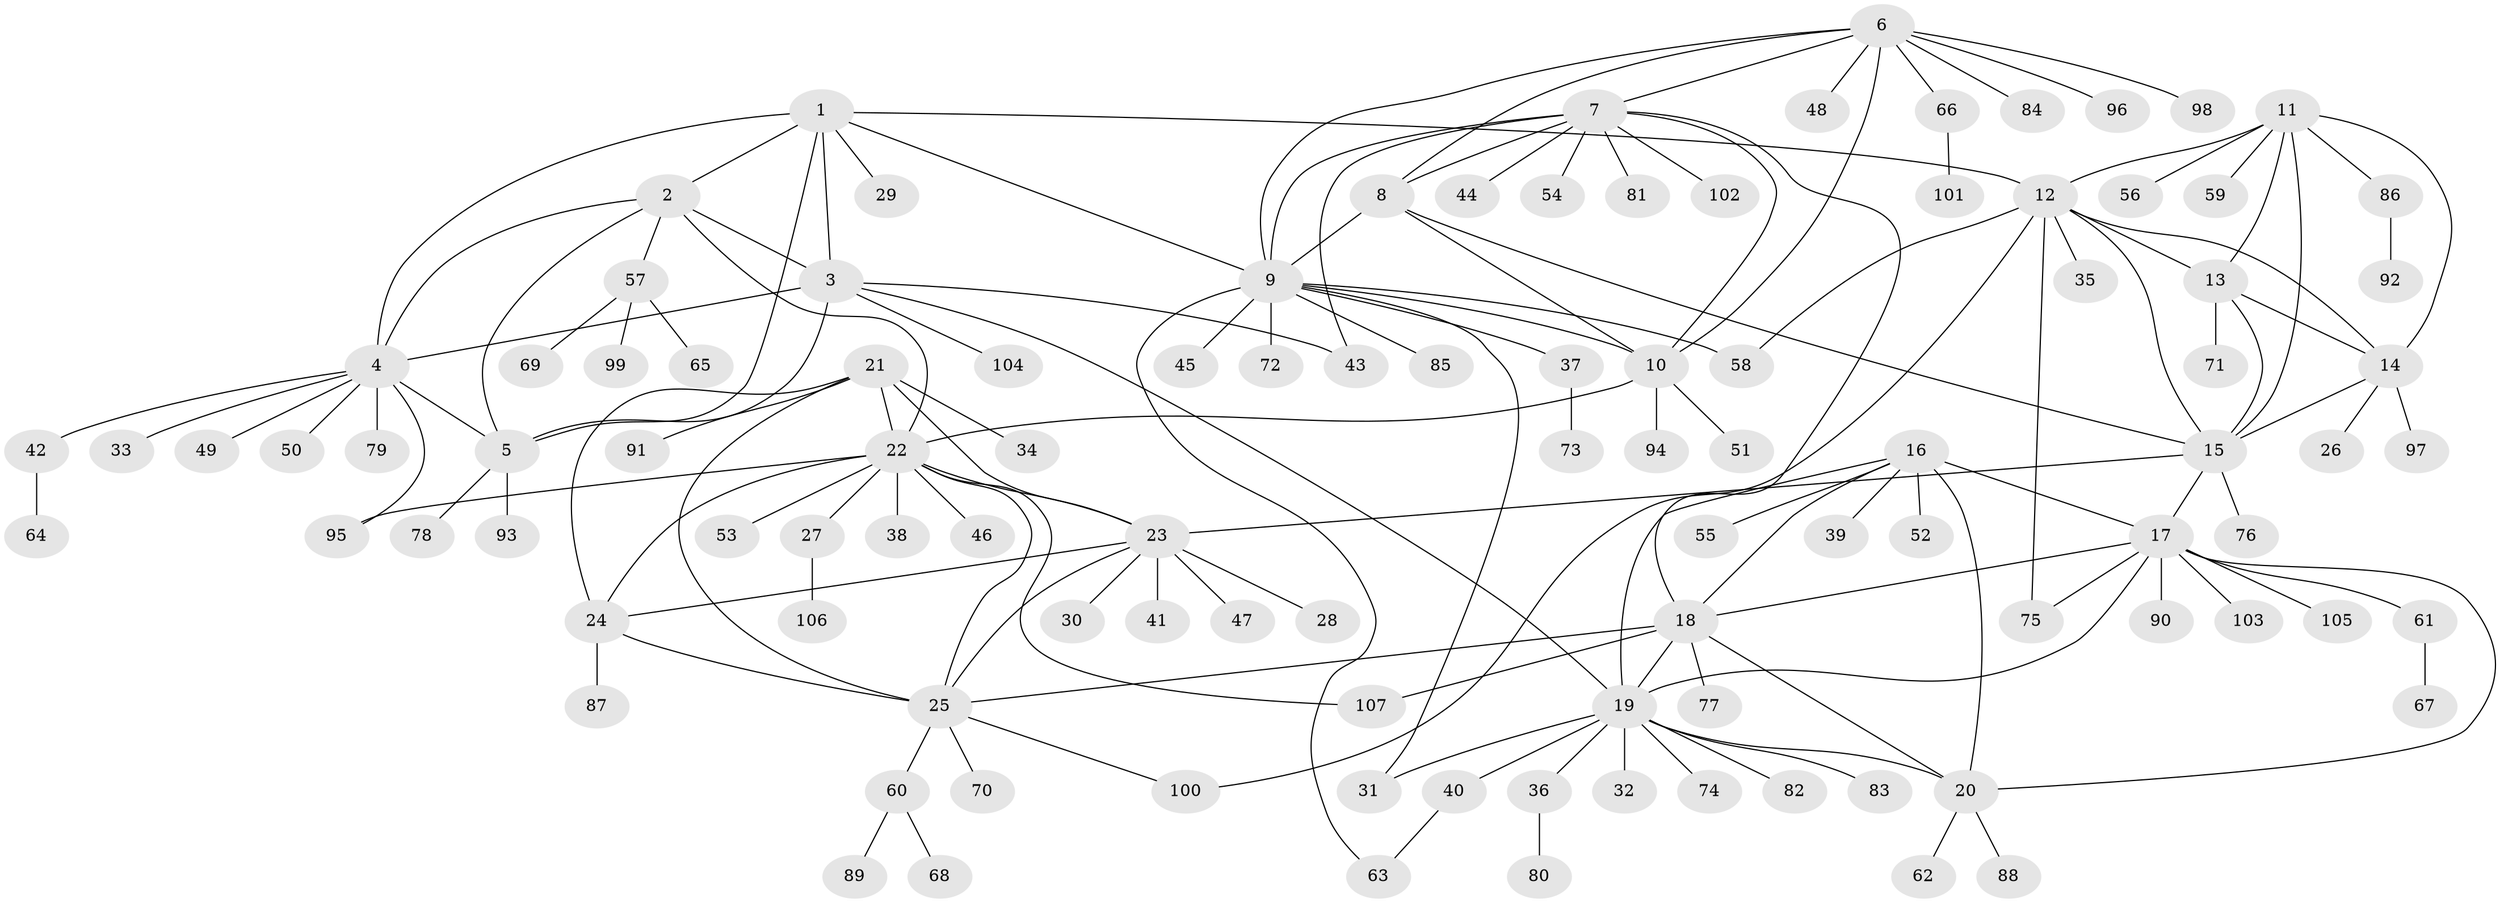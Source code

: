 // Generated by graph-tools (version 1.1) at 2025/50/03/09/25 03:50:35]
// undirected, 107 vertices, 150 edges
graph export_dot {
graph [start="1"]
  node [color=gray90,style=filled];
  1;
  2;
  3;
  4;
  5;
  6;
  7;
  8;
  9;
  10;
  11;
  12;
  13;
  14;
  15;
  16;
  17;
  18;
  19;
  20;
  21;
  22;
  23;
  24;
  25;
  26;
  27;
  28;
  29;
  30;
  31;
  32;
  33;
  34;
  35;
  36;
  37;
  38;
  39;
  40;
  41;
  42;
  43;
  44;
  45;
  46;
  47;
  48;
  49;
  50;
  51;
  52;
  53;
  54;
  55;
  56;
  57;
  58;
  59;
  60;
  61;
  62;
  63;
  64;
  65;
  66;
  67;
  68;
  69;
  70;
  71;
  72;
  73;
  74;
  75;
  76;
  77;
  78;
  79;
  80;
  81;
  82;
  83;
  84;
  85;
  86;
  87;
  88;
  89;
  90;
  91;
  92;
  93;
  94;
  95;
  96;
  97;
  98;
  99;
  100;
  101;
  102;
  103;
  104;
  105;
  106;
  107;
  1 -- 2;
  1 -- 3;
  1 -- 4;
  1 -- 5;
  1 -- 9;
  1 -- 12;
  1 -- 29;
  2 -- 3;
  2 -- 4;
  2 -- 5;
  2 -- 22;
  2 -- 57;
  3 -- 4;
  3 -- 5;
  3 -- 19;
  3 -- 43;
  3 -- 104;
  4 -- 5;
  4 -- 33;
  4 -- 42;
  4 -- 49;
  4 -- 50;
  4 -- 79;
  4 -- 95;
  5 -- 78;
  5 -- 93;
  6 -- 7;
  6 -- 8;
  6 -- 9;
  6 -- 10;
  6 -- 48;
  6 -- 66;
  6 -- 84;
  6 -- 96;
  6 -- 98;
  7 -- 8;
  7 -- 9;
  7 -- 10;
  7 -- 18;
  7 -- 43;
  7 -- 44;
  7 -- 54;
  7 -- 81;
  7 -- 102;
  8 -- 9;
  8 -- 10;
  8 -- 15;
  9 -- 10;
  9 -- 31;
  9 -- 37;
  9 -- 45;
  9 -- 58;
  9 -- 63;
  9 -- 72;
  9 -- 85;
  10 -- 22;
  10 -- 51;
  10 -- 94;
  11 -- 12;
  11 -- 13;
  11 -- 14;
  11 -- 15;
  11 -- 56;
  11 -- 59;
  11 -- 86;
  12 -- 13;
  12 -- 14;
  12 -- 15;
  12 -- 35;
  12 -- 58;
  12 -- 75;
  12 -- 100;
  13 -- 14;
  13 -- 15;
  13 -- 71;
  14 -- 15;
  14 -- 26;
  14 -- 97;
  15 -- 17;
  15 -- 23;
  15 -- 76;
  16 -- 17;
  16 -- 18;
  16 -- 19;
  16 -- 20;
  16 -- 39;
  16 -- 52;
  16 -- 55;
  17 -- 18;
  17 -- 19;
  17 -- 20;
  17 -- 61;
  17 -- 75;
  17 -- 90;
  17 -- 103;
  17 -- 105;
  18 -- 19;
  18 -- 20;
  18 -- 25;
  18 -- 77;
  18 -- 107;
  19 -- 20;
  19 -- 31;
  19 -- 32;
  19 -- 36;
  19 -- 40;
  19 -- 74;
  19 -- 82;
  19 -- 83;
  20 -- 62;
  20 -- 88;
  21 -- 22;
  21 -- 23;
  21 -- 24;
  21 -- 25;
  21 -- 34;
  21 -- 91;
  22 -- 23;
  22 -- 24;
  22 -- 25;
  22 -- 27;
  22 -- 38;
  22 -- 46;
  22 -- 53;
  22 -- 95;
  22 -- 107;
  23 -- 24;
  23 -- 25;
  23 -- 28;
  23 -- 30;
  23 -- 41;
  23 -- 47;
  24 -- 25;
  24 -- 87;
  25 -- 60;
  25 -- 70;
  25 -- 100;
  27 -- 106;
  36 -- 80;
  37 -- 73;
  40 -- 63;
  42 -- 64;
  57 -- 65;
  57 -- 69;
  57 -- 99;
  60 -- 68;
  60 -- 89;
  61 -- 67;
  66 -- 101;
  86 -- 92;
}
